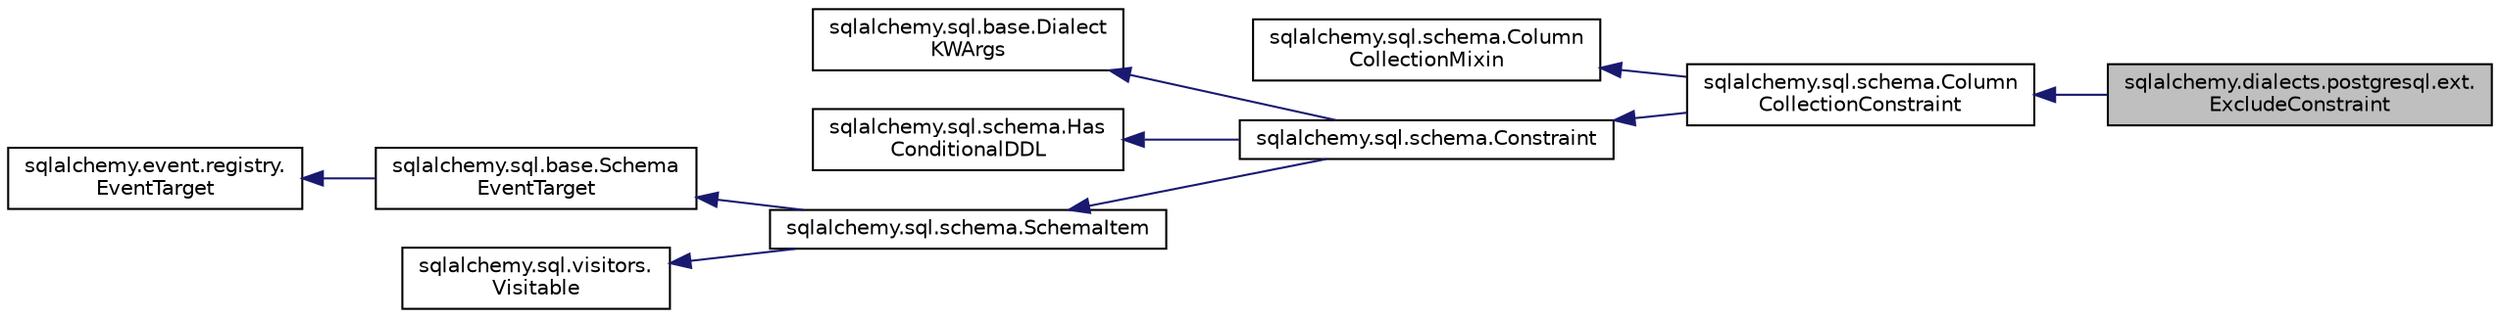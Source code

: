 digraph "sqlalchemy.dialects.postgresql.ext.ExcludeConstraint"
{
 // LATEX_PDF_SIZE
  edge [fontname="Helvetica",fontsize="10",labelfontname="Helvetica",labelfontsize="10"];
  node [fontname="Helvetica",fontsize="10",shape=record];
  rankdir="LR";
  Node1 [label="sqlalchemy.dialects.postgresql.ext.\lExcludeConstraint",height=0.2,width=0.4,color="black", fillcolor="grey75", style="filled", fontcolor="black",tooltip=" "];
  Node2 -> Node1 [dir="back",color="midnightblue",fontsize="10",style="solid",fontname="Helvetica"];
  Node2 [label="sqlalchemy.sql.schema.Column\lCollectionConstraint",height=0.2,width=0.4,color="black", fillcolor="white", style="filled",URL="$classsqlalchemy_1_1sql_1_1schema_1_1ColumnCollectionConstraint.html",tooltip=" "];
  Node3 -> Node2 [dir="back",color="midnightblue",fontsize="10",style="solid",fontname="Helvetica"];
  Node3 [label="sqlalchemy.sql.schema.Column\lCollectionMixin",height=0.2,width=0.4,color="black", fillcolor="white", style="filled",URL="$classsqlalchemy_1_1sql_1_1schema_1_1ColumnCollectionMixin.html",tooltip=" "];
  Node4 -> Node2 [dir="back",color="midnightblue",fontsize="10",style="solid",fontname="Helvetica"];
  Node4 [label="sqlalchemy.sql.schema.Constraint",height=0.2,width=0.4,color="black", fillcolor="white", style="filled",URL="$classsqlalchemy_1_1sql_1_1schema_1_1Constraint.html",tooltip=" "];
  Node5 -> Node4 [dir="back",color="midnightblue",fontsize="10",style="solid",fontname="Helvetica"];
  Node5 [label="sqlalchemy.sql.base.Dialect\lKWArgs",height=0.2,width=0.4,color="black", fillcolor="white", style="filled",URL="$classsqlalchemy_1_1sql_1_1base_1_1DialectKWArgs.html",tooltip=" "];
  Node6 -> Node4 [dir="back",color="midnightblue",fontsize="10",style="solid",fontname="Helvetica"];
  Node6 [label="sqlalchemy.sql.schema.Has\lConditionalDDL",height=0.2,width=0.4,color="black", fillcolor="white", style="filled",URL="$classsqlalchemy_1_1sql_1_1schema_1_1HasConditionalDDL.html",tooltip=" "];
  Node7 -> Node4 [dir="back",color="midnightblue",fontsize="10",style="solid",fontname="Helvetica"];
  Node7 [label="sqlalchemy.sql.schema.SchemaItem",height=0.2,width=0.4,color="black", fillcolor="white", style="filled",URL="$classsqlalchemy_1_1sql_1_1schema_1_1SchemaItem.html",tooltip=" "];
  Node8 -> Node7 [dir="back",color="midnightblue",fontsize="10",style="solid",fontname="Helvetica"];
  Node8 [label="sqlalchemy.sql.base.Schema\lEventTarget",height=0.2,width=0.4,color="black", fillcolor="white", style="filled",URL="$classsqlalchemy_1_1sql_1_1base_1_1SchemaEventTarget.html",tooltip=" "];
  Node9 -> Node8 [dir="back",color="midnightblue",fontsize="10",style="solid",fontname="Helvetica"];
  Node9 [label="sqlalchemy.event.registry.\lEventTarget",height=0.2,width=0.4,color="black", fillcolor="white", style="filled",URL="$classsqlalchemy_1_1event_1_1registry_1_1EventTarget.html",tooltip=" "];
  Node10 -> Node7 [dir="back",color="midnightblue",fontsize="10",style="solid",fontname="Helvetica"];
  Node10 [label="sqlalchemy.sql.visitors.\lVisitable",height=0.2,width=0.4,color="black", fillcolor="white", style="filled",URL="$classsqlalchemy_1_1sql_1_1visitors_1_1Visitable.html",tooltip=" "];
}
